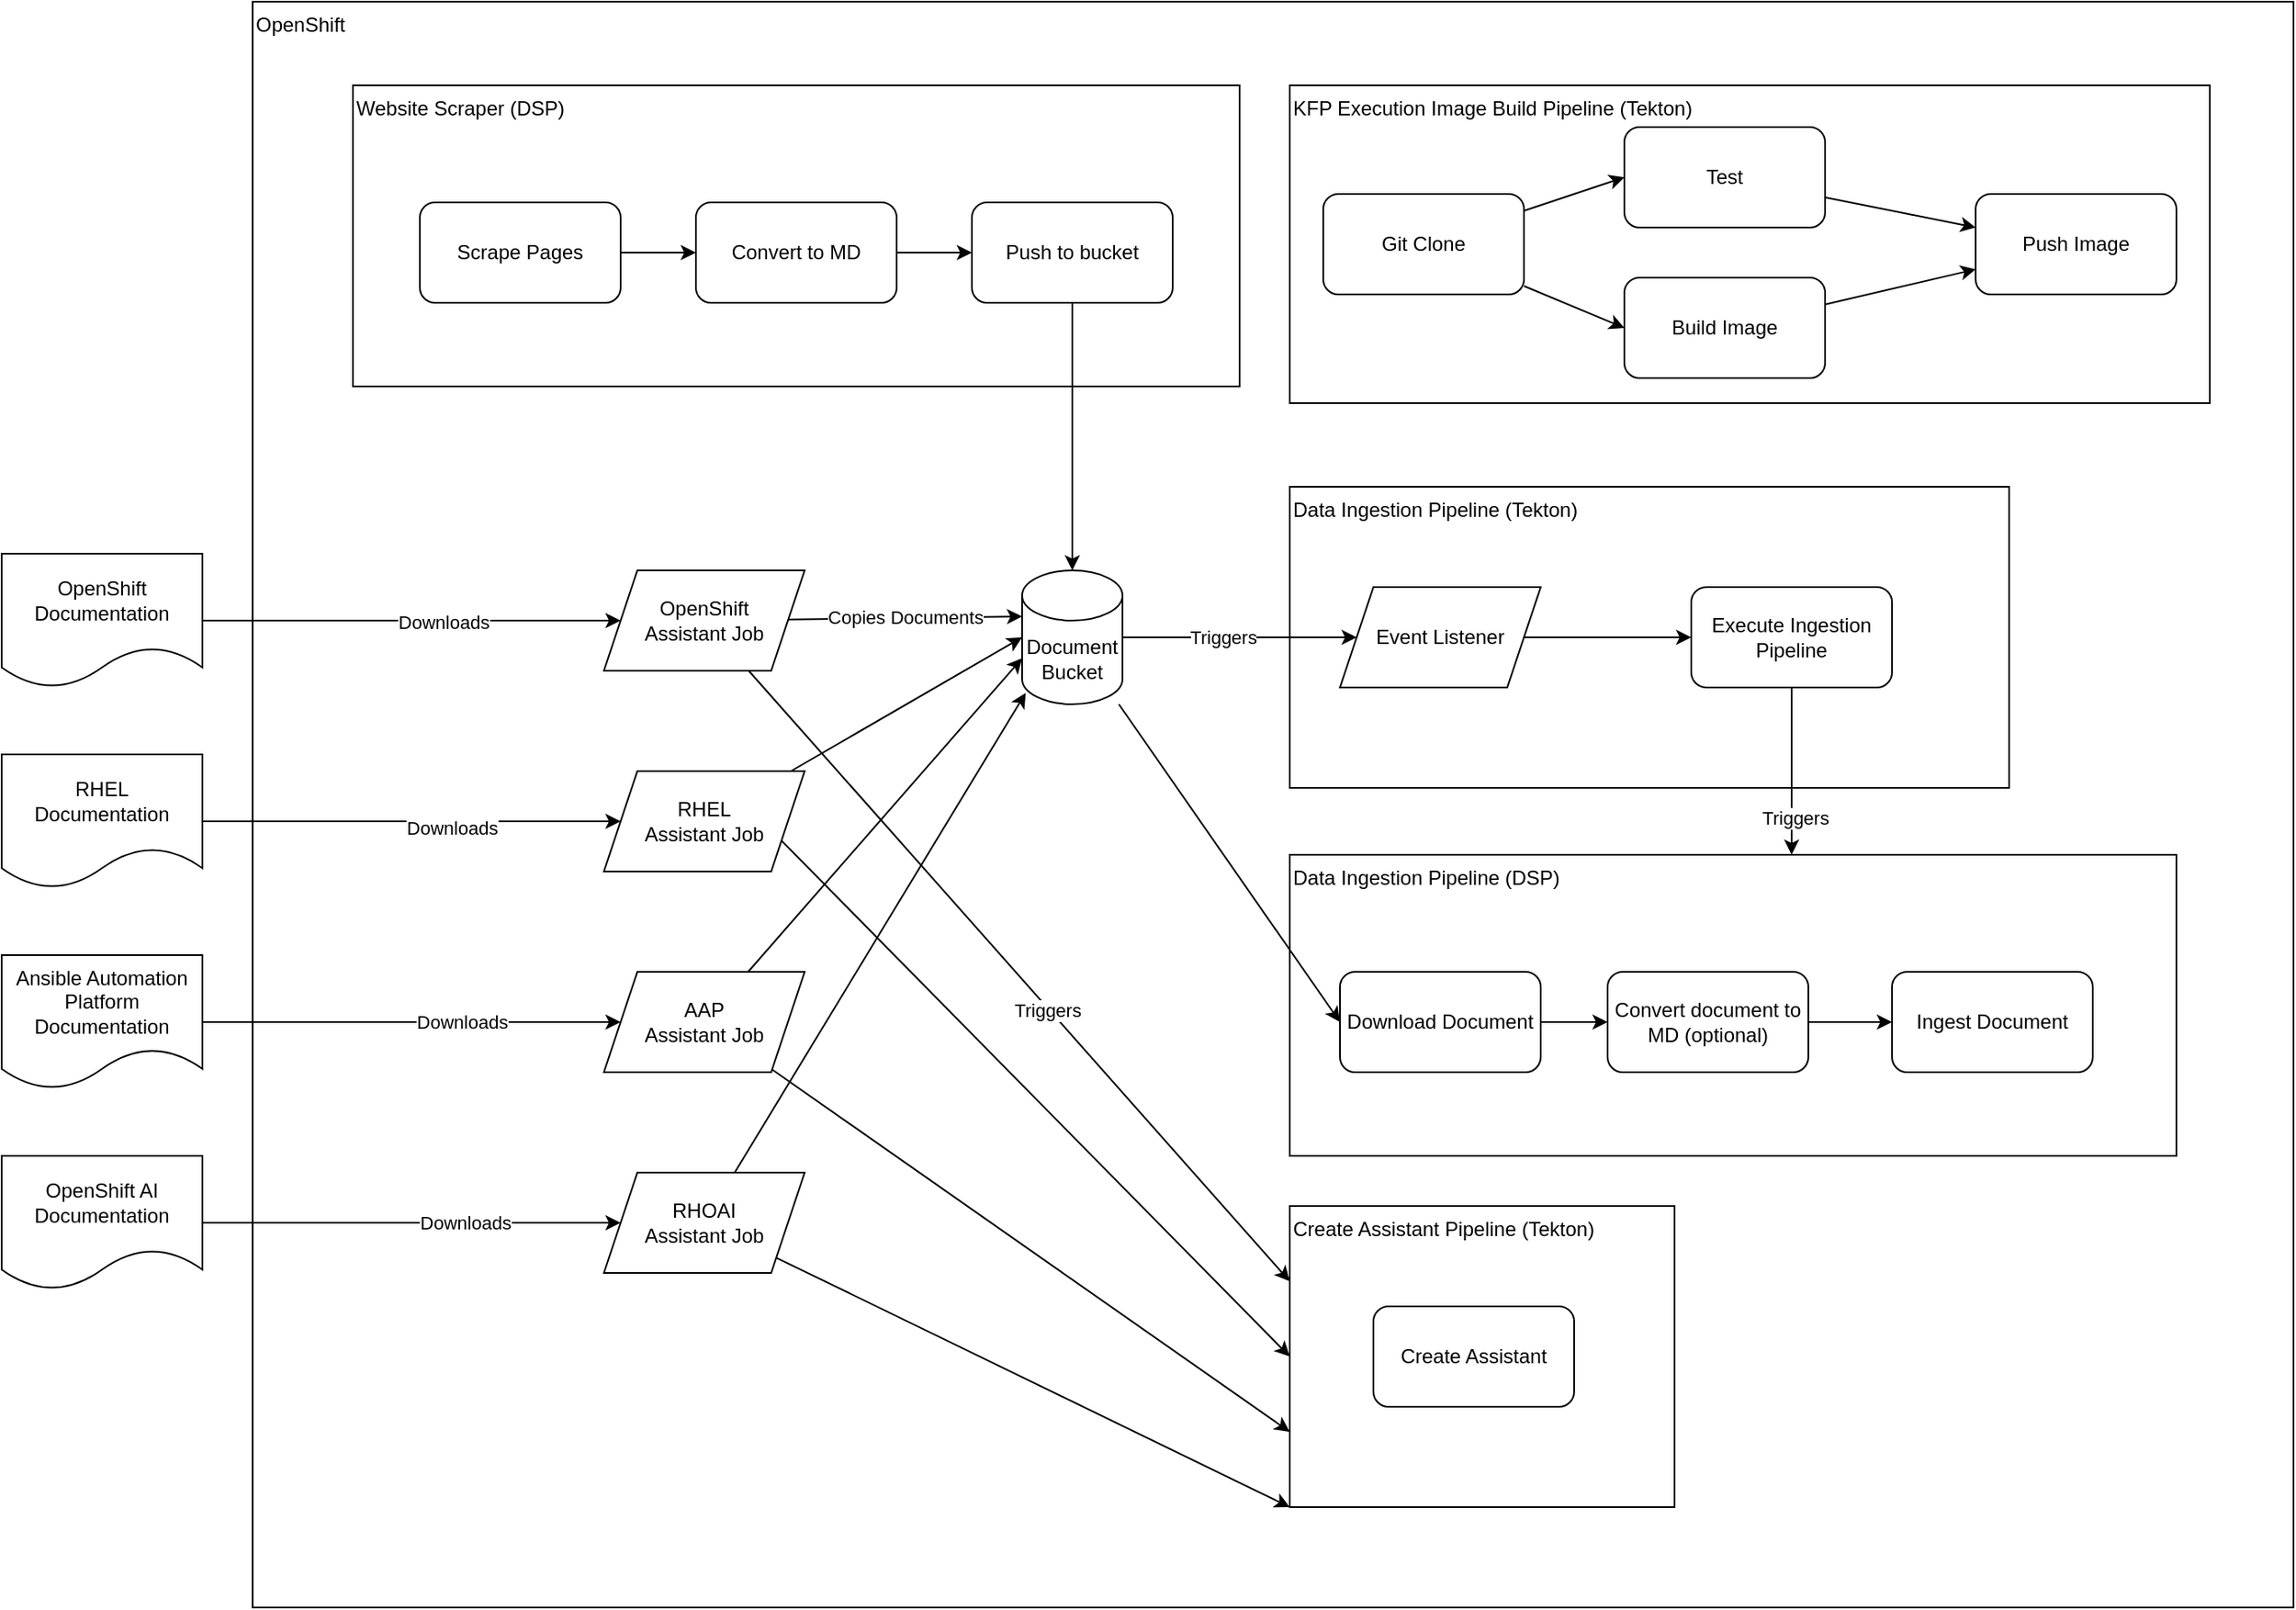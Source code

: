 <mxfile>
    <diagram id="ZdjD4A3MhPQJD62J9qe_" name="Page-1">
        <mxGraphModel dx="2620" dy="995" grid="1" gridSize="10" guides="1" tooltips="1" connect="1" arrows="1" fold="1" page="1" pageScale="1" pageWidth="850" pageHeight="1100" math="0" shadow="0">
            <root>
                <mxCell id="0"/>
                <mxCell id="1" parent="0"/>
                <mxCell id="67" value="OpenShift" style="rounded=0;whiteSpace=wrap;html=1;align=left;verticalAlign=top;" vertex="1" parent="1">
                    <mxGeometry x="-580" y="60" width="1220" height="960" as="geometry"/>
                </mxCell>
                <mxCell id="30" value="Data Ingestion Pipeline (DSP)" style="rounded=0;whiteSpace=wrap;html=1;align=left;verticalAlign=top;" vertex="1" parent="1">
                    <mxGeometry x="40" y="570" width="530" height="180" as="geometry"/>
                </mxCell>
                <mxCell id="6" value="KFP Execution Image Build Pipeline (Tekton)" style="rounded=0;whiteSpace=wrap;html=1;align=left;verticalAlign=top;" vertex="1" parent="1">
                    <mxGeometry x="40" y="110" width="550" height="190" as="geometry"/>
                </mxCell>
                <mxCell id="7" style="edgeStyle=none;html=1;entryX=0;entryY=0.5;entryDx=0;entryDy=0;" edge="1" parent="1" source="2" target="3">
                    <mxGeometry relative="1" as="geometry"/>
                </mxCell>
                <mxCell id="8" style="edgeStyle=none;html=1;entryX=0;entryY=0.5;entryDx=0;entryDy=0;" edge="1" parent="1" source="2" target="4">
                    <mxGeometry relative="1" as="geometry"/>
                </mxCell>
                <mxCell id="2" value="Git Clone" style="rounded=1;whiteSpace=wrap;html=1;" vertex="1" parent="1">
                    <mxGeometry x="60" y="175" width="120" height="60" as="geometry"/>
                </mxCell>
                <mxCell id="10" style="edgeStyle=none;html=1;entryX=0;entryY=0.333;entryDx=0;entryDy=0;entryPerimeter=0;" edge="1" parent="1" source="3" target="5">
                    <mxGeometry relative="1" as="geometry"/>
                </mxCell>
                <mxCell id="3" value="Test" style="rounded=1;whiteSpace=wrap;html=1;" vertex="1" parent="1">
                    <mxGeometry x="240" y="135" width="120" height="60" as="geometry"/>
                </mxCell>
                <mxCell id="9" style="edgeStyle=none;html=1;entryX=0;entryY=0.75;entryDx=0;entryDy=0;" edge="1" parent="1" source="4" target="5">
                    <mxGeometry relative="1" as="geometry"/>
                </mxCell>
                <mxCell id="4" value="Build Image" style="rounded=1;whiteSpace=wrap;html=1;" vertex="1" parent="1">
                    <mxGeometry x="240" y="225" width="120" height="60" as="geometry"/>
                </mxCell>
                <mxCell id="5" value="Push Image" style="rounded=1;whiteSpace=wrap;html=1;" vertex="1" parent="1">
                    <mxGeometry x="450" y="175" width="120" height="60" as="geometry"/>
                </mxCell>
                <mxCell id="11" value="Data Ingestion Pipeline (Tekton)" style="rounded=0;whiteSpace=wrap;html=1;align=left;verticalAlign=top;" vertex="1" parent="1">
                    <mxGeometry x="40" y="350" width="430" height="180" as="geometry"/>
                </mxCell>
                <mxCell id="15" style="edgeStyle=none;html=1;" edge="1" parent="1" source="13" target="14">
                    <mxGeometry relative="1" as="geometry"/>
                </mxCell>
                <mxCell id="13" value="Event Listener" style="shape=parallelogram;perimeter=parallelogramPerimeter;whiteSpace=wrap;html=1;fixedSize=1;" vertex="1" parent="1">
                    <mxGeometry x="70" y="410" width="120" height="60" as="geometry"/>
                </mxCell>
                <mxCell id="31" style="edgeStyle=none;html=1;" edge="1" parent="1" source="14">
                    <mxGeometry relative="1" as="geometry">
                        <mxPoint x="340" y="570" as="targetPoint"/>
                    </mxGeometry>
                </mxCell>
                <mxCell id="32" value="Triggers" style="edgeLabel;html=1;align=center;verticalAlign=middle;resizable=0;points=[];" vertex="1" connectable="0" parent="31">
                    <mxGeometry x="0.552" y="2" relative="1" as="geometry">
                        <mxPoint as="offset"/>
                    </mxGeometry>
                </mxCell>
                <mxCell id="14" value="Execute Ingestion Pipeline" style="rounded=1;whiteSpace=wrap;html=1;" vertex="1" parent="1">
                    <mxGeometry x="280" y="410" width="120" height="60" as="geometry"/>
                </mxCell>
                <mxCell id="17" style="edgeStyle=none;html=1;entryX=0;entryY=0.5;entryDx=0;entryDy=0;" edge="1" parent="1" source="16" target="13">
                    <mxGeometry relative="1" as="geometry"/>
                </mxCell>
                <mxCell id="18" value="Triggers" style="edgeLabel;html=1;align=center;verticalAlign=middle;resizable=0;points=[];" vertex="1" connectable="0" parent="17">
                    <mxGeometry x="-0.221" y="-3" relative="1" as="geometry">
                        <mxPoint x="5" y="-3" as="offset"/>
                    </mxGeometry>
                </mxCell>
                <mxCell id="34" style="edgeStyle=none;html=1;entryX=0;entryY=0.5;entryDx=0;entryDy=0;" edge="1" parent="1" source="16" target="33">
                    <mxGeometry relative="1" as="geometry"/>
                </mxCell>
                <mxCell id="16" value="Document&lt;br&gt;Bucket" style="shape=cylinder3;whiteSpace=wrap;html=1;boundedLbl=1;backgroundOutline=1;size=15;" vertex="1" parent="1">
                    <mxGeometry x="-120" y="400" width="60" height="80" as="geometry"/>
                </mxCell>
                <mxCell id="38" style="edgeStyle=none;html=1;entryX=0;entryY=0.5;entryDx=0;entryDy=0;" edge="1" parent="1" source="19" target="20">
                    <mxGeometry relative="1" as="geometry"/>
                </mxCell>
                <mxCell id="44" value="Downloads" style="edgeLabel;html=1;align=center;verticalAlign=middle;resizable=0;points=[];" vertex="1" connectable="0" parent="38">
                    <mxGeometry x="0.153" y="-1" relative="1" as="geometry">
                        <mxPoint as="offset"/>
                    </mxGeometry>
                </mxCell>
                <mxCell id="19" value="OpenShift Documentation" style="shape=document;whiteSpace=wrap;html=1;boundedLbl=1;" vertex="1" parent="1">
                    <mxGeometry x="-730" y="390" width="120" height="80" as="geometry"/>
                </mxCell>
                <mxCell id="22" style="edgeStyle=none;html=1;entryX=0;entryY=0;entryDx=0;entryDy=27.5;entryPerimeter=0;" edge="1" parent="1" source="20" target="16">
                    <mxGeometry relative="1" as="geometry"/>
                </mxCell>
                <mxCell id="23" value="Copies Documents" style="edgeLabel;html=1;align=center;verticalAlign=middle;resizable=0;points=[];" vertex="1" connectable="0" parent="22">
                    <mxGeometry x="0.245" y="-2" relative="1" as="geometry">
                        <mxPoint x="-17" y="-2" as="offset"/>
                    </mxGeometry>
                </mxCell>
                <mxCell id="39" style="edgeStyle=none;html=1;entryX=0;entryY=0.25;entryDx=0;entryDy=0;" edge="1" parent="1" source="20" target="36">
                    <mxGeometry relative="1" as="geometry"/>
                </mxCell>
                <mxCell id="40" value="Triggers" style="edgeLabel;html=1;align=center;verticalAlign=middle;resizable=0;points=[];" vertex="1" connectable="0" parent="39">
                    <mxGeometry x="0.106" y="-1" relative="1" as="geometry">
                        <mxPoint as="offset"/>
                    </mxGeometry>
                </mxCell>
                <mxCell id="20" value="OpenShift &lt;br&gt;Assistant Job" style="shape=parallelogram;perimeter=parallelogramPerimeter;whiteSpace=wrap;html=1;fixedSize=1;" vertex="1" parent="1">
                    <mxGeometry x="-370" y="400" width="120" height="60" as="geometry"/>
                </mxCell>
                <mxCell id="47" style="edgeStyle=none;html=1;entryX=0;entryY=0.5;entryDx=0;entryDy=0;" edge="1" parent="1" source="21" target="43">
                    <mxGeometry relative="1" as="geometry"/>
                </mxCell>
                <mxCell id="50" value="Downloads" style="edgeLabel;html=1;align=center;verticalAlign=middle;resizable=0;points=[];" vertex="1" connectable="0" parent="47">
                    <mxGeometry x="0.336" relative="1" as="geometry">
                        <mxPoint x="-10" as="offset"/>
                    </mxGeometry>
                </mxCell>
                <mxCell id="21" value="OpenShift AI Documentation" style="shape=document;whiteSpace=wrap;html=1;boundedLbl=1;" vertex="1" parent="1">
                    <mxGeometry x="-730" y="750" width="120" height="80" as="geometry"/>
                </mxCell>
                <mxCell id="45" style="edgeStyle=none;html=1;entryX=0;entryY=0.5;entryDx=0;entryDy=0;" edge="1" parent="1" source="24" target="41">
                    <mxGeometry relative="1" as="geometry"/>
                </mxCell>
                <mxCell id="48" value="Downloads" style="edgeLabel;html=1;align=center;verticalAlign=middle;resizable=0;points=[];" vertex="1" connectable="0" parent="45">
                    <mxGeometry x="0.186" y="-4" relative="1" as="geometry">
                        <mxPoint as="offset"/>
                    </mxGeometry>
                </mxCell>
                <mxCell id="24" value="RHEL &lt;br&gt;Documentation" style="shape=document;whiteSpace=wrap;html=1;boundedLbl=1;" vertex="1" parent="1">
                    <mxGeometry x="-730" y="510" width="120" height="80" as="geometry"/>
                </mxCell>
                <mxCell id="46" style="edgeStyle=none;html=1;entryX=0;entryY=0.5;entryDx=0;entryDy=0;" edge="1" parent="1" source="25" target="42">
                    <mxGeometry relative="1" as="geometry"/>
                </mxCell>
                <mxCell id="49" value="Downloads" style="edgeLabel;html=1;align=center;verticalAlign=middle;resizable=0;points=[];" vertex="1" connectable="0" parent="46">
                    <mxGeometry x="0.236" relative="1" as="geometry">
                        <mxPoint as="offset"/>
                    </mxGeometry>
                </mxCell>
                <mxCell id="25" value="Ansible Automation Platform Documentation" style="shape=document;whiteSpace=wrap;html=1;boundedLbl=1;" vertex="1" parent="1">
                    <mxGeometry x="-730" y="630" width="120" height="80" as="geometry"/>
                </mxCell>
                <mxCell id="58" style="edgeStyle=none;html=1;entryX=0;entryY=0.5;entryDx=0;entryDy=0;" edge="1" parent="1" source="33" target="35">
                    <mxGeometry relative="1" as="geometry"/>
                </mxCell>
                <mxCell id="33" value="Download Document" style="rounded=1;whiteSpace=wrap;html=1;" vertex="1" parent="1">
                    <mxGeometry x="70" y="640" width="120" height="60" as="geometry"/>
                </mxCell>
                <mxCell id="59" style="edgeStyle=none;html=1;" edge="1" parent="1" source="35" target="57">
                    <mxGeometry relative="1" as="geometry"/>
                </mxCell>
                <mxCell id="35" value="Convert document to MD (optional)" style="rounded=1;whiteSpace=wrap;html=1;" vertex="1" parent="1">
                    <mxGeometry x="230" y="640" width="120" height="60" as="geometry"/>
                </mxCell>
                <mxCell id="36" value="Create Assistant Pipeline (Tekton)" style="rounded=0;whiteSpace=wrap;html=1;align=left;verticalAlign=top;" vertex="1" parent="1">
                    <mxGeometry x="40" y="780" width="230" height="180" as="geometry"/>
                </mxCell>
                <mxCell id="37" value="Create Assistant" style="rounded=1;whiteSpace=wrap;html=1;" vertex="1" parent="1">
                    <mxGeometry x="90" y="840" width="120" height="60" as="geometry"/>
                </mxCell>
                <mxCell id="51" style="edgeStyle=none;html=1;entryX=0;entryY=0.5;entryDx=0;entryDy=0;exitX=1;exitY=0.75;exitDx=0;exitDy=0;" edge="1" parent="1" source="41" target="36">
                    <mxGeometry relative="1" as="geometry"/>
                </mxCell>
                <mxCell id="53" style="edgeStyle=none;html=1;" edge="1" parent="1" source="41">
                    <mxGeometry relative="1" as="geometry">
                        <mxPoint x="-120" y="440" as="targetPoint"/>
                    </mxGeometry>
                </mxCell>
                <mxCell id="41" value="RHEL&lt;br&gt;Assistant Job" style="shape=parallelogram;perimeter=parallelogramPerimeter;whiteSpace=wrap;html=1;fixedSize=1;" vertex="1" parent="1">
                    <mxGeometry x="-370" y="520" width="120" height="60" as="geometry"/>
                </mxCell>
                <mxCell id="52" style="edgeStyle=none;html=1;entryX=0;entryY=0.75;entryDx=0;entryDy=0;" edge="1" parent="1" source="42" target="36">
                    <mxGeometry relative="1" as="geometry"/>
                </mxCell>
                <mxCell id="54" style="edgeStyle=none;html=1;entryX=0;entryY=0;entryDx=0;entryDy=52.5;entryPerimeter=0;" edge="1" parent="1" source="42" target="16">
                    <mxGeometry relative="1" as="geometry"/>
                </mxCell>
                <mxCell id="42" value="AAP&lt;br&gt;Assistant Job" style="shape=parallelogram;perimeter=parallelogramPerimeter;whiteSpace=wrap;html=1;fixedSize=1;" vertex="1" parent="1">
                    <mxGeometry x="-370" y="640" width="120" height="60" as="geometry"/>
                </mxCell>
                <mxCell id="55" style="edgeStyle=none;html=1;entryX=0.036;entryY=0.915;entryDx=0;entryDy=0;entryPerimeter=0;" edge="1" parent="1" source="43" target="16">
                    <mxGeometry relative="1" as="geometry"/>
                </mxCell>
                <mxCell id="56" style="edgeStyle=none;html=1;entryX=0;entryY=1;entryDx=0;entryDy=0;" edge="1" parent="1" source="43" target="36">
                    <mxGeometry relative="1" as="geometry"/>
                </mxCell>
                <mxCell id="43" value="RHOAI&lt;br&gt;Assistant Job" style="shape=parallelogram;perimeter=parallelogramPerimeter;whiteSpace=wrap;html=1;fixedSize=1;" vertex="1" parent="1">
                    <mxGeometry x="-370" y="760" width="120" height="60" as="geometry"/>
                </mxCell>
                <mxCell id="57" value="Ingest Document" style="rounded=1;whiteSpace=wrap;html=1;" vertex="1" parent="1">
                    <mxGeometry x="400" y="640" width="120" height="60" as="geometry"/>
                </mxCell>
                <mxCell id="60" value="Website Scraper (DSP)" style="rounded=0;whiteSpace=wrap;html=1;align=left;verticalAlign=top;" vertex="1" parent="1">
                    <mxGeometry x="-520" y="110" width="530" height="180" as="geometry"/>
                </mxCell>
                <mxCell id="64" style="edgeStyle=none;html=1;entryX=0;entryY=0.5;entryDx=0;entryDy=0;" edge="1" parent="1" source="61" target="62">
                    <mxGeometry relative="1" as="geometry"/>
                </mxCell>
                <mxCell id="61" value="Scrape Pages" style="rounded=1;whiteSpace=wrap;html=1;" vertex="1" parent="1">
                    <mxGeometry x="-480" y="180" width="120" height="60" as="geometry"/>
                </mxCell>
                <mxCell id="65" style="edgeStyle=none;html=1;" edge="1" parent="1" source="62" target="63">
                    <mxGeometry relative="1" as="geometry"/>
                </mxCell>
                <mxCell id="62" value="Convert to MD" style="rounded=1;whiteSpace=wrap;html=1;" vertex="1" parent="1">
                    <mxGeometry x="-315" y="180" width="120" height="60" as="geometry"/>
                </mxCell>
                <mxCell id="66" style="edgeStyle=none;html=1;entryX=0.5;entryY=0;entryDx=0;entryDy=0;entryPerimeter=0;" edge="1" parent="1" source="63" target="16">
                    <mxGeometry relative="1" as="geometry"/>
                </mxCell>
                <mxCell id="63" value="Push to bucket" style="rounded=1;whiteSpace=wrap;html=1;" vertex="1" parent="1">
                    <mxGeometry x="-150" y="180" width="120" height="60" as="geometry"/>
                </mxCell>
            </root>
        </mxGraphModel>
    </diagram>
</mxfile>